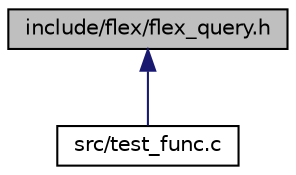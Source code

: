 digraph "include/flex/flex_query.h"
{
  edge [fontname="Helvetica",fontsize="10",labelfontname="Helvetica",labelfontsize="10"];
  node [fontname="Helvetica",fontsize="10",shape=record];
  Node1 [label="include/flex/flex_query.h",height=0.2,width=0.4,color="black", fillcolor="grey75", style="filled", fontcolor="black"];
  Node1 -> Node2 [dir="back",color="midnightblue",fontsize="10",style="solid"];
  Node2 [label="src/test_func.c",height=0.2,width=0.4,color="black", fillcolor="white", style="filled",URL="$test__func_8c.html"];
}
